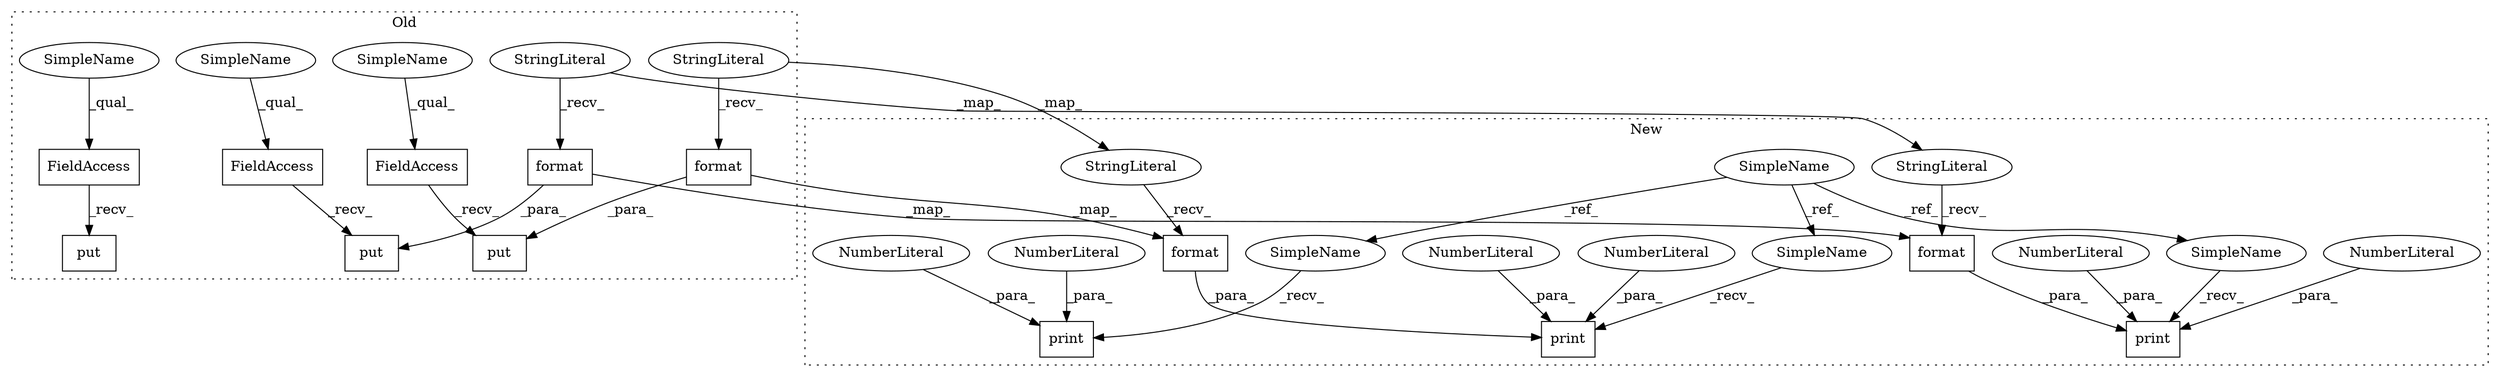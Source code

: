digraph G {
subgraph cluster0 {
1 [label="put" a="32" s="44134,44229" l="4,1" shape="box"];
3 [label="FieldAccess" a="22" s="44117" l="16" shape="box"];
6 [label="format" a="32" s="44207,44228" l="7,1" shape="box"];
8 [label="StringLiteral" a="45" s="44138" l="68" shape="ellipse"];
11 [label="FieldAccess" a="22" s="42366" l="16" shape="box"];
12 [label="put" a="32" s="42383,42481" l="4,1" shape="box"];
19 [label="format" a="32" s="42457,42480" l="7,1" shape="box"];
21 [label="FieldAccess" a="22" s="42139" l="16" shape="box"];
23 [label="StringLiteral" a="45" s="42387" l="69" shape="ellipse"];
24 [label="put" a="32" s="42156,42278" l="4,1" shape="box"];
28 [label="SimpleName" a="42" s="42139" l="4" shape="ellipse"];
29 [label="SimpleName" a="42" s="42366" l="4" shape="ellipse"];
30 [label="SimpleName" a="42" s="44117" l="4" shape="ellipse"];
label = "Old";
style="dotted";
}
subgraph cluster1 {
2 [label="print" a="32" s="42492,42571" l="6,1" shape="box"];
4 [label="NumberLiteral" a="34" s="42568" l="1" shape="ellipse"];
5 [label="NumberLiteral" a="34" s="42570" l="1" shape="ellipse"];
7 [label="format" a="32" s="42545,42566" l="7,1" shape="box"];
9 [label="StringLiteral" a="45" s="42498" l="46" shape="ellipse"];
10 [label="SimpleName" a="42" s="40738" l="4" shape="ellipse"];
13 [label="print" a="32" s="43813,43902" l="6,1" shape="box"];
14 [label="NumberLiteral" a="34" s="43899" l="1" shape="ellipse"];
15 [label="NumberLiteral" a="34" s="43901" l="1" shape="ellipse"];
16 [label="print" a="32" s="42134,42226" l="6,1" shape="box"];
17 [label="NumberLiteral" a="34" s="42225" l="1" shape="ellipse"];
18 [label="NumberLiteral" a="34" s="42223" l="1" shape="ellipse"];
20 [label="format" a="32" s="42198,42221" l="7,1" shape="box"];
22 [label="StringLiteral" a="45" s="42140" l="57" shape="ellipse"];
25 [label="SimpleName" a="42" s="42487" l="4" shape="ellipse"];
26 [label="SimpleName" a="42" s="43808" l="4" shape="ellipse"];
27 [label="SimpleName" a="42" s="42129" l="4" shape="ellipse"];
label = "New";
style="dotted";
}
3 -> 1 [label="_recv_"];
4 -> 2 [label="_para_"];
5 -> 2 [label="_para_"];
6 -> 1 [label="_para_"];
6 -> 7 [label="_map_"];
7 -> 2 [label="_para_"];
8 -> 6 [label="_recv_"];
8 -> 9 [label="_map_"];
9 -> 7 [label="_recv_"];
10 -> 25 [label="_ref_"];
10 -> 27 [label="_ref_"];
10 -> 26 [label="_ref_"];
11 -> 12 [label="_recv_"];
14 -> 13 [label="_para_"];
15 -> 13 [label="_para_"];
17 -> 16 [label="_para_"];
18 -> 16 [label="_para_"];
19 -> 20 [label="_map_"];
19 -> 12 [label="_para_"];
20 -> 16 [label="_para_"];
21 -> 24 [label="_recv_"];
22 -> 20 [label="_recv_"];
23 -> 19 [label="_recv_"];
23 -> 22 [label="_map_"];
25 -> 2 [label="_recv_"];
26 -> 13 [label="_recv_"];
27 -> 16 [label="_recv_"];
28 -> 21 [label="_qual_"];
29 -> 11 [label="_qual_"];
30 -> 3 [label="_qual_"];
}